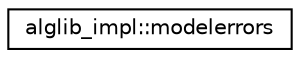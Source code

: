 digraph "Graphical Class Hierarchy"
{
  edge [fontname="Helvetica",fontsize="10",labelfontname="Helvetica",labelfontsize="10"];
  node [fontname="Helvetica",fontsize="10",shape=record];
  rankdir="LR";
  Node0 [label="alglib_impl::modelerrors",height=0.2,width=0.4,color="black", fillcolor="white", style="filled",URL="$structalglib__impl_1_1modelerrors.html"];
}

